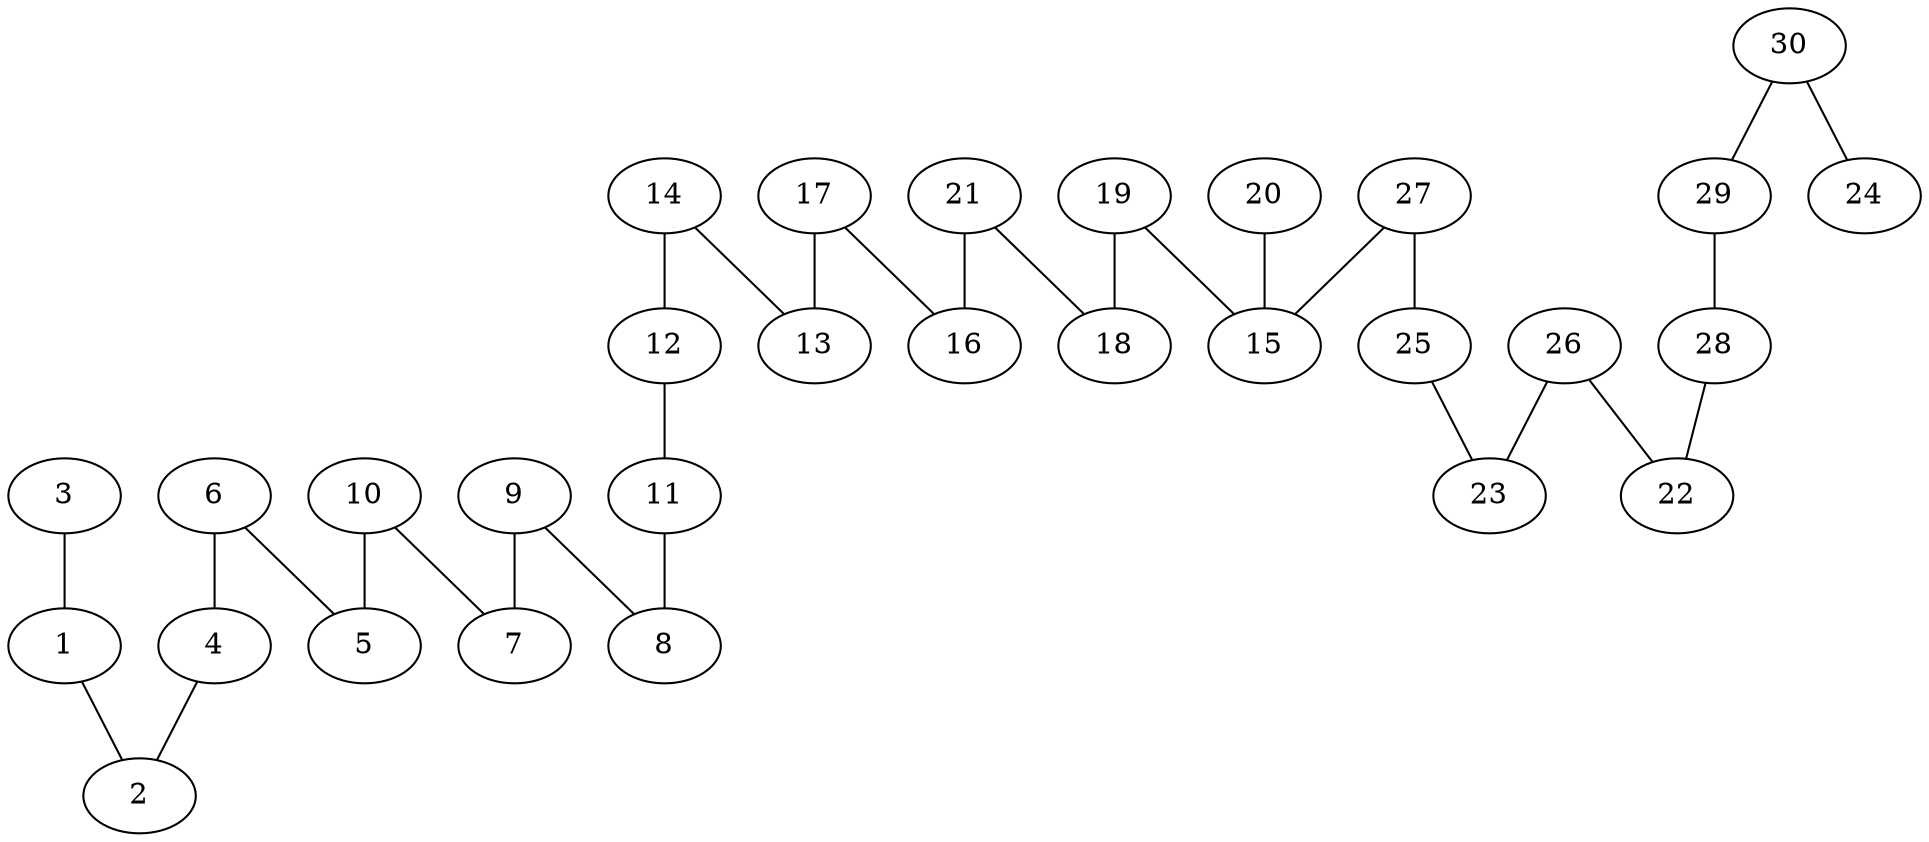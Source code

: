 graph x {
3 -- 1
1 -- 2
4 -- 2
6 -- 4
6 -- 5
10 -- 5
10 -- 7
9 -- 7
9 -- 8
11 -- 8
12 -- 11
14 -- 12
14 -- 13
17 -- 13
17 -- 16
21 -- 16
21 -- 18
19 -- 18
19 -- 15
20 -- 15
27 -- 15
27 -- 25
25 -- 23
26 -- 23
26 -- 22
28 -- 22
29 -- 28
30 -- 29
30 -- 24
}